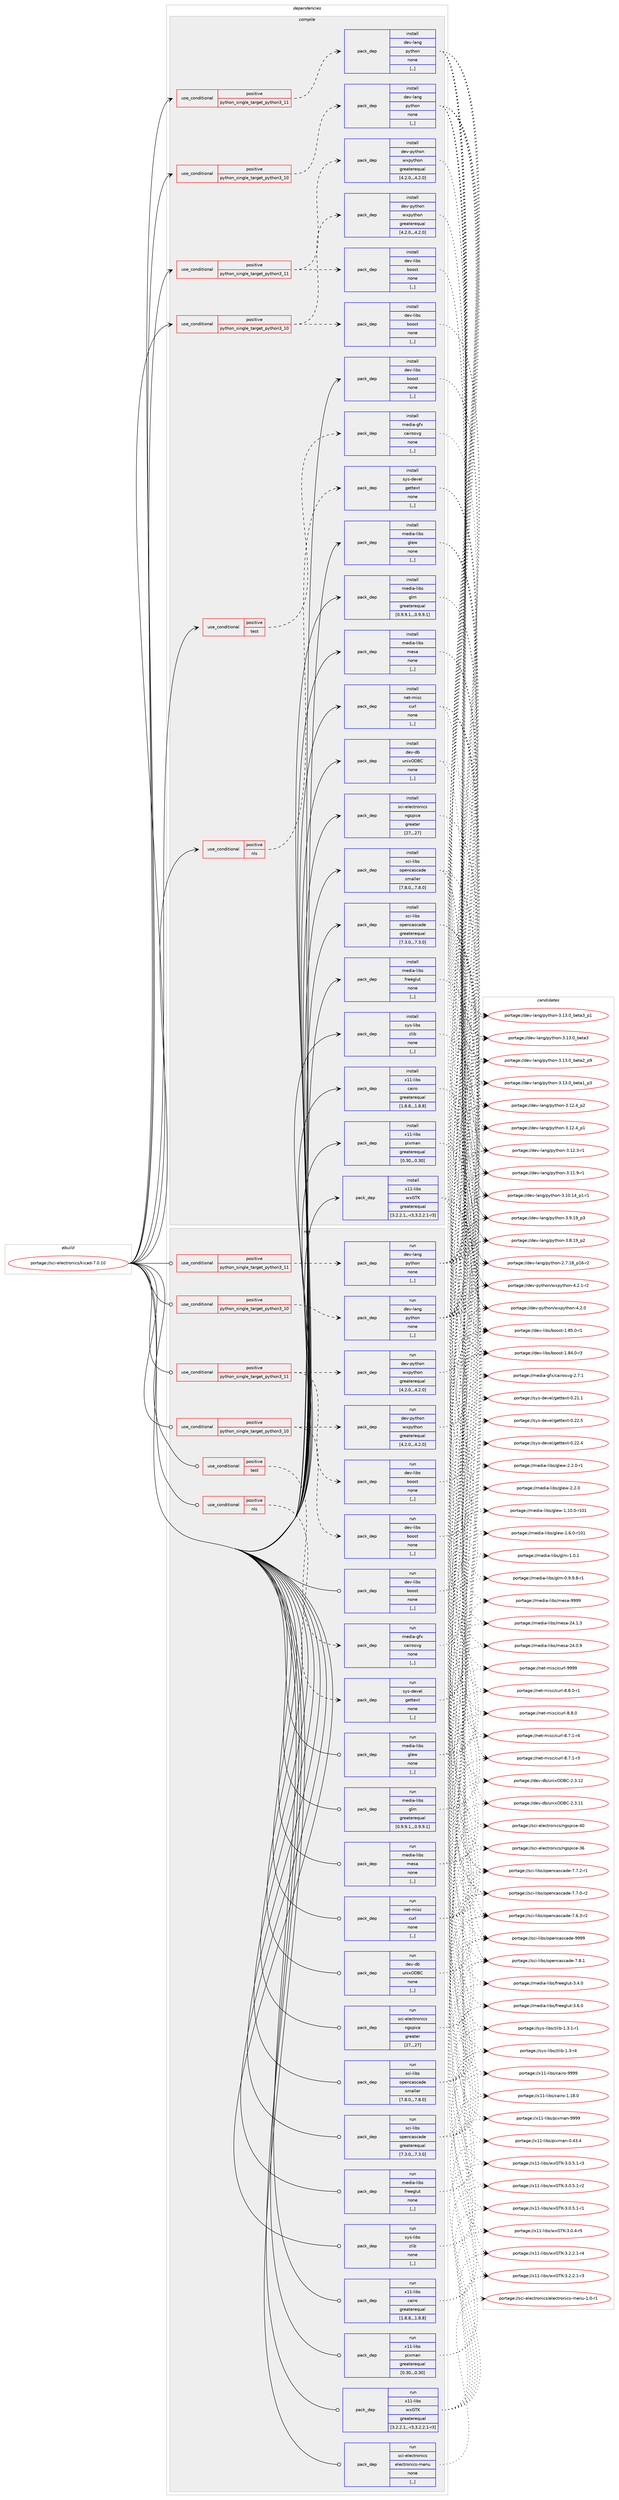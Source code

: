 digraph prolog {

# *************
# Graph options
# *************

newrank=true;
concentrate=true;
compound=true;
graph [rankdir=LR,fontname=Helvetica,fontsize=10,ranksep=1.5];#, ranksep=2.5, nodesep=0.2];
edge  [arrowhead=vee];
node  [fontname=Helvetica,fontsize=10];

# **********
# The ebuild
# **********

subgraph cluster_leftcol {
color=gray;
label=<<i>ebuild</i>>;
id [label="portage://sci-electronics/kicad-7.0.10", color=red, width=4, href="../sci-electronics/kicad-7.0.10.svg"];
}

# ****************
# The dependencies
# ****************

subgraph cluster_midcol {
color=gray;
label=<<i>dependencies</i>>;
subgraph cluster_compile {
fillcolor="#eeeeee";
style=filled;
label=<<i>compile</i>>;
subgraph cond103931 {
dependency393038 [label=<<TABLE BORDER="0" CELLBORDER="1" CELLSPACING="0" CELLPADDING="4"><TR><TD ROWSPAN="3" CELLPADDING="10">use_conditional</TD></TR><TR><TD>positive</TD></TR><TR><TD>nls</TD></TR></TABLE>>, shape=none, color=red];
subgraph pack286277 {
dependency393039 [label=<<TABLE BORDER="0" CELLBORDER="1" CELLSPACING="0" CELLPADDING="4" WIDTH="220"><TR><TD ROWSPAN="6" CELLPADDING="30">pack_dep</TD></TR><TR><TD WIDTH="110">install</TD></TR><TR><TD>sys-devel</TD></TR><TR><TD>gettext</TD></TR><TR><TD>none</TD></TR><TR><TD>[,,]</TD></TR></TABLE>>, shape=none, color=blue];
}
dependency393038:e -> dependency393039:w [weight=20,style="dashed",arrowhead="vee"];
}
id:e -> dependency393038:w [weight=20,style="solid",arrowhead="vee"];
subgraph cond103932 {
dependency393040 [label=<<TABLE BORDER="0" CELLBORDER="1" CELLSPACING="0" CELLPADDING="4"><TR><TD ROWSPAN="3" CELLPADDING="10">use_conditional</TD></TR><TR><TD>positive</TD></TR><TR><TD>python_single_target_python3_10</TD></TR></TABLE>>, shape=none, color=red];
subgraph pack286278 {
dependency393041 [label=<<TABLE BORDER="0" CELLBORDER="1" CELLSPACING="0" CELLPADDING="4" WIDTH="220"><TR><TD ROWSPAN="6" CELLPADDING="30">pack_dep</TD></TR><TR><TD WIDTH="110">install</TD></TR><TR><TD>dev-lang</TD></TR><TR><TD>python</TD></TR><TR><TD>none</TD></TR><TR><TD>[,,]</TD></TR></TABLE>>, shape=none, color=blue];
}
dependency393040:e -> dependency393041:w [weight=20,style="dashed",arrowhead="vee"];
}
id:e -> dependency393040:w [weight=20,style="solid",arrowhead="vee"];
subgraph cond103933 {
dependency393042 [label=<<TABLE BORDER="0" CELLBORDER="1" CELLSPACING="0" CELLPADDING="4"><TR><TD ROWSPAN="3" CELLPADDING="10">use_conditional</TD></TR><TR><TD>positive</TD></TR><TR><TD>python_single_target_python3_10</TD></TR></TABLE>>, shape=none, color=red];
subgraph pack286279 {
dependency393043 [label=<<TABLE BORDER="0" CELLBORDER="1" CELLSPACING="0" CELLPADDING="4" WIDTH="220"><TR><TD ROWSPAN="6" CELLPADDING="30">pack_dep</TD></TR><TR><TD WIDTH="110">install</TD></TR><TR><TD>dev-libs</TD></TR><TR><TD>boost</TD></TR><TR><TD>none</TD></TR><TR><TD>[,,]</TD></TR></TABLE>>, shape=none, color=blue];
}
dependency393042:e -> dependency393043:w [weight=20,style="dashed",arrowhead="vee"];
subgraph pack286280 {
dependency393044 [label=<<TABLE BORDER="0" CELLBORDER="1" CELLSPACING="0" CELLPADDING="4" WIDTH="220"><TR><TD ROWSPAN="6" CELLPADDING="30">pack_dep</TD></TR><TR><TD WIDTH="110">install</TD></TR><TR><TD>dev-python</TD></TR><TR><TD>wxpython</TD></TR><TR><TD>greaterequal</TD></TR><TR><TD>[4.2.0,,,4.2.0]</TD></TR></TABLE>>, shape=none, color=blue];
}
dependency393042:e -> dependency393044:w [weight=20,style="dashed",arrowhead="vee"];
}
id:e -> dependency393042:w [weight=20,style="solid",arrowhead="vee"];
subgraph cond103934 {
dependency393045 [label=<<TABLE BORDER="0" CELLBORDER="1" CELLSPACING="0" CELLPADDING="4"><TR><TD ROWSPAN="3" CELLPADDING="10">use_conditional</TD></TR><TR><TD>positive</TD></TR><TR><TD>python_single_target_python3_11</TD></TR></TABLE>>, shape=none, color=red];
subgraph pack286281 {
dependency393046 [label=<<TABLE BORDER="0" CELLBORDER="1" CELLSPACING="0" CELLPADDING="4" WIDTH="220"><TR><TD ROWSPAN="6" CELLPADDING="30">pack_dep</TD></TR><TR><TD WIDTH="110">install</TD></TR><TR><TD>dev-lang</TD></TR><TR><TD>python</TD></TR><TR><TD>none</TD></TR><TR><TD>[,,]</TD></TR></TABLE>>, shape=none, color=blue];
}
dependency393045:e -> dependency393046:w [weight=20,style="dashed",arrowhead="vee"];
}
id:e -> dependency393045:w [weight=20,style="solid",arrowhead="vee"];
subgraph cond103935 {
dependency393047 [label=<<TABLE BORDER="0" CELLBORDER="1" CELLSPACING="0" CELLPADDING="4"><TR><TD ROWSPAN="3" CELLPADDING="10">use_conditional</TD></TR><TR><TD>positive</TD></TR><TR><TD>python_single_target_python3_11</TD></TR></TABLE>>, shape=none, color=red];
subgraph pack286282 {
dependency393048 [label=<<TABLE BORDER="0" CELLBORDER="1" CELLSPACING="0" CELLPADDING="4" WIDTH="220"><TR><TD ROWSPAN="6" CELLPADDING="30">pack_dep</TD></TR><TR><TD WIDTH="110">install</TD></TR><TR><TD>dev-libs</TD></TR><TR><TD>boost</TD></TR><TR><TD>none</TD></TR><TR><TD>[,,]</TD></TR></TABLE>>, shape=none, color=blue];
}
dependency393047:e -> dependency393048:w [weight=20,style="dashed",arrowhead="vee"];
subgraph pack286283 {
dependency393049 [label=<<TABLE BORDER="0" CELLBORDER="1" CELLSPACING="0" CELLPADDING="4" WIDTH="220"><TR><TD ROWSPAN="6" CELLPADDING="30">pack_dep</TD></TR><TR><TD WIDTH="110">install</TD></TR><TR><TD>dev-python</TD></TR><TR><TD>wxpython</TD></TR><TR><TD>greaterequal</TD></TR><TR><TD>[4.2.0,,,4.2.0]</TD></TR></TABLE>>, shape=none, color=blue];
}
dependency393047:e -> dependency393049:w [weight=20,style="dashed",arrowhead="vee"];
}
id:e -> dependency393047:w [weight=20,style="solid",arrowhead="vee"];
subgraph cond103936 {
dependency393050 [label=<<TABLE BORDER="0" CELLBORDER="1" CELLSPACING="0" CELLPADDING="4"><TR><TD ROWSPAN="3" CELLPADDING="10">use_conditional</TD></TR><TR><TD>positive</TD></TR><TR><TD>test</TD></TR></TABLE>>, shape=none, color=red];
subgraph pack286284 {
dependency393051 [label=<<TABLE BORDER="0" CELLBORDER="1" CELLSPACING="0" CELLPADDING="4" WIDTH="220"><TR><TD ROWSPAN="6" CELLPADDING="30">pack_dep</TD></TR><TR><TD WIDTH="110">install</TD></TR><TR><TD>media-gfx</TD></TR><TR><TD>cairosvg</TD></TR><TR><TD>none</TD></TR><TR><TD>[,,]</TD></TR></TABLE>>, shape=none, color=blue];
}
dependency393050:e -> dependency393051:w [weight=20,style="dashed",arrowhead="vee"];
}
id:e -> dependency393050:w [weight=20,style="solid",arrowhead="vee"];
subgraph pack286285 {
dependency393052 [label=<<TABLE BORDER="0" CELLBORDER="1" CELLSPACING="0" CELLPADDING="4" WIDTH="220"><TR><TD ROWSPAN="6" CELLPADDING="30">pack_dep</TD></TR><TR><TD WIDTH="110">install</TD></TR><TR><TD>dev-db</TD></TR><TR><TD>unixODBC</TD></TR><TR><TD>none</TD></TR><TR><TD>[,,]</TD></TR></TABLE>>, shape=none, color=blue];
}
id:e -> dependency393052:w [weight=20,style="solid",arrowhead="vee"];
subgraph pack286286 {
dependency393053 [label=<<TABLE BORDER="0" CELLBORDER="1" CELLSPACING="0" CELLPADDING="4" WIDTH="220"><TR><TD ROWSPAN="6" CELLPADDING="30">pack_dep</TD></TR><TR><TD WIDTH="110">install</TD></TR><TR><TD>dev-libs</TD></TR><TR><TD>boost</TD></TR><TR><TD>none</TD></TR><TR><TD>[,,]</TD></TR></TABLE>>, shape=none, color=blue];
}
id:e -> dependency393053:w [weight=20,style="solid",arrowhead="vee"];
subgraph pack286287 {
dependency393054 [label=<<TABLE BORDER="0" CELLBORDER="1" CELLSPACING="0" CELLPADDING="4" WIDTH="220"><TR><TD ROWSPAN="6" CELLPADDING="30">pack_dep</TD></TR><TR><TD WIDTH="110">install</TD></TR><TR><TD>media-libs</TD></TR><TR><TD>freeglut</TD></TR><TR><TD>none</TD></TR><TR><TD>[,,]</TD></TR></TABLE>>, shape=none, color=blue];
}
id:e -> dependency393054:w [weight=20,style="solid",arrowhead="vee"];
subgraph pack286288 {
dependency393055 [label=<<TABLE BORDER="0" CELLBORDER="1" CELLSPACING="0" CELLPADDING="4" WIDTH="220"><TR><TD ROWSPAN="6" CELLPADDING="30">pack_dep</TD></TR><TR><TD WIDTH="110">install</TD></TR><TR><TD>media-libs</TD></TR><TR><TD>glew</TD></TR><TR><TD>none</TD></TR><TR><TD>[,,]</TD></TR></TABLE>>, shape=none, color=blue];
}
id:e -> dependency393055:w [weight=20,style="solid",arrowhead="vee"];
subgraph pack286289 {
dependency393056 [label=<<TABLE BORDER="0" CELLBORDER="1" CELLSPACING="0" CELLPADDING="4" WIDTH="220"><TR><TD ROWSPAN="6" CELLPADDING="30">pack_dep</TD></TR><TR><TD WIDTH="110">install</TD></TR><TR><TD>media-libs</TD></TR><TR><TD>glm</TD></TR><TR><TD>greaterequal</TD></TR><TR><TD>[0.9.9.1,,,0.9.9.1]</TD></TR></TABLE>>, shape=none, color=blue];
}
id:e -> dependency393056:w [weight=20,style="solid",arrowhead="vee"];
subgraph pack286290 {
dependency393057 [label=<<TABLE BORDER="0" CELLBORDER="1" CELLSPACING="0" CELLPADDING="4" WIDTH="220"><TR><TD ROWSPAN="6" CELLPADDING="30">pack_dep</TD></TR><TR><TD WIDTH="110">install</TD></TR><TR><TD>media-libs</TD></TR><TR><TD>mesa</TD></TR><TR><TD>none</TD></TR><TR><TD>[,,]</TD></TR></TABLE>>, shape=none, color=blue];
}
id:e -> dependency393057:w [weight=20,style="solid",arrowhead="vee"];
subgraph pack286291 {
dependency393058 [label=<<TABLE BORDER="0" CELLBORDER="1" CELLSPACING="0" CELLPADDING="4" WIDTH="220"><TR><TD ROWSPAN="6" CELLPADDING="30">pack_dep</TD></TR><TR><TD WIDTH="110">install</TD></TR><TR><TD>net-misc</TD></TR><TR><TD>curl</TD></TR><TR><TD>none</TD></TR><TR><TD>[,,]</TD></TR></TABLE>>, shape=none, color=blue];
}
id:e -> dependency393058:w [weight=20,style="solid",arrowhead="vee"];
subgraph pack286292 {
dependency393059 [label=<<TABLE BORDER="0" CELLBORDER="1" CELLSPACING="0" CELLPADDING="4" WIDTH="220"><TR><TD ROWSPAN="6" CELLPADDING="30">pack_dep</TD></TR><TR><TD WIDTH="110">install</TD></TR><TR><TD>sci-electronics</TD></TR><TR><TD>ngspice</TD></TR><TR><TD>greater</TD></TR><TR><TD>[27,,,27]</TD></TR></TABLE>>, shape=none, color=blue];
}
id:e -> dependency393059:w [weight=20,style="solid",arrowhead="vee"];
subgraph pack286293 {
dependency393060 [label=<<TABLE BORDER="0" CELLBORDER="1" CELLSPACING="0" CELLPADDING="4" WIDTH="220"><TR><TD ROWSPAN="6" CELLPADDING="30">pack_dep</TD></TR><TR><TD WIDTH="110">install</TD></TR><TR><TD>sci-libs</TD></TR><TR><TD>opencascade</TD></TR><TR><TD>greaterequal</TD></TR><TR><TD>[7.3.0,,,7.3.0]</TD></TR></TABLE>>, shape=none, color=blue];
}
id:e -> dependency393060:w [weight=20,style="solid",arrowhead="vee"];
subgraph pack286294 {
dependency393061 [label=<<TABLE BORDER="0" CELLBORDER="1" CELLSPACING="0" CELLPADDING="4" WIDTH="220"><TR><TD ROWSPAN="6" CELLPADDING="30">pack_dep</TD></TR><TR><TD WIDTH="110">install</TD></TR><TR><TD>sci-libs</TD></TR><TR><TD>opencascade</TD></TR><TR><TD>smaller</TD></TR><TR><TD>[7.8.0,,,7.8.0]</TD></TR></TABLE>>, shape=none, color=blue];
}
id:e -> dependency393061:w [weight=20,style="solid",arrowhead="vee"];
subgraph pack286295 {
dependency393062 [label=<<TABLE BORDER="0" CELLBORDER="1" CELLSPACING="0" CELLPADDING="4" WIDTH="220"><TR><TD ROWSPAN="6" CELLPADDING="30">pack_dep</TD></TR><TR><TD WIDTH="110">install</TD></TR><TR><TD>sys-libs</TD></TR><TR><TD>zlib</TD></TR><TR><TD>none</TD></TR><TR><TD>[,,]</TD></TR></TABLE>>, shape=none, color=blue];
}
id:e -> dependency393062:w [weight=20,style="solid",arrowhead="vee"];
subgraph pack286296 {
dependency393063 [label=<<TABLE BORDER="0" CELLBORDER="1" CELLSPACING="0" CELLPADDING="4" WIDTH="220"><TR><TD ROWSPAN="6" CELLPADDING="30">pack_dep</TD></TR><TR><TD WIDTH="110">install</TD></TR><TR><TD>x11-libs</TD></TR><TR><TD>cairo</TD></TR><TR><TD>greaterequal</TD></TR><TR><TD>[1.8.8,,,1.8.8]</TD></TR></TABLE>>, shape=none, color=blue];
}
id:e -> dependency393063:w [weight=20,style="solid",arrowhead="vee"];
subgraph pack286297 {
dependency393064 [label=<<TABLE BORDER="0" CELLBORDER="1" CELLSPACING="0" CELLPADDING="4" WIDTH="220"><TR><TD ROWSPAN="6" CELLPADDING="30">pack_dep</TD></TR><TR><TD WIDTH="110">install</TD></TR><TR><TD>x11-libs</TD></TR><TR><TD>pixman</TD></TR><TR><TD>greaterequal</TD></TR><TR><TD>[0.30,,,0.30]</TD></TR></TABLE>>, shape=none, color=blue];
}
id:e -> dependency393064:w [weight=20,style="solid",arrowhead="vee"];
subgraph pack286298 {
dependency393065 [label=<<TABLE BORDER="0" CELLBORDER="1" CELLSPACING="0" CELLPADDING="4" WIDTH="220"><TR><TD ROWSPAN="6" CELLPADDING="30">pack_dep</TD></TR><TR><TD WIDTH="110">install</TD></TR><TR><TD>x11-libs</TD></TR><TR><TD>wxGTK</TD></TR><TR><TD>greaterequal</TD></TR><TR><TD>[3.2.2.1,,-r3,3.2.2.1-r3]</TD></TR></TABLE>>, shape=none, color=blue];
}
id:e -> dependency393065:w [weight=20,style="solid",arrowhead="vee"];
}
subgraph cluster_compileandrun {
fillcolor="#eeeeee";
style=filled;
label=<<i>compile and run</i>>;
}
subgraph cluster_run {
fillcolor="#eeeeee";
style=filled;
label=<<i>run</i>>;
subgraph cond103937 {
dependency393066 [label=<<TABLE BORDER="0" CELLBORDER="1" CELLSPACING="0" CELLPADDING="4"><TR><TD ROWSPAN="3" CELLPADDING="10">use_conditional</TD></TR><TR><TD>positive</TD></TR><TR><TD>nls</TD></TR></TABLE>>, shape=none, color=red];
subgraph pack286299 {
dependency393067 [label=<<TABLE BORDER="0" CELLBORDER="1" CELLSPACING="0" CELLPADDING="4" WIDTH="220"><TR><TD ROWSPAN="6" CELLPADDING="30">pack_dep</TD></TR><TR><TD WIDTH="110">run</TD></TR><TR><TD>sys-devel</TD></TR><TR><TD>gettext</TD></TR><TR><TD>none</TD></TR><TR><TD>[,,]</TD></TR></TABLE>>, shape=none, color=blue];
}
dependency393066:e -> dependency393067:w [weight=20,style="dashed",arrowhead="vee"];
}
id:e -> dependency393066:w [weight=20,style="solid",arrowhead="odot"];
subgraph cond103938 {
dependency393068 [label=<<TABLE BORDER="0" CELLBORDER="1" CELLSPACING="0" CELLPADDING="4"><TR><TD ROWSPAN="3" CELLPADDING="10">use_conditional</TD></TR><TR><TD>positive</TD></TR><TR><TD>python_single_target_python3_10</TD></TR></TABLE>>, shape=none, color=red];
subgraph pack286300 {
dependency393069 [label=<<TABLE BORDER="0" CELLBORDER="1" CELLSPACING="0" CELLPADDING="4" WIDTH="220"><TR><TD ROWSPAN="6" CELLPADDING="30">pack_dep</TD></TR><TR><TD WIDTH="110">run</TD></TR><TR><TD>dev-lang</TD></TR><TR><TD>python</TD></TR><TR><TD>none</TD></TR><TR><TD>[,,]</TD></TR></TABLE>>, shape=none, color=blue];
}
dependency393068:e -> dependency393069:w [weight=20,style="dashed",arrowhead="vee"];
}
id:e -> dependency393068:w [weight=20,style="solid",arrowhead="odot"];
subgraph cond103939 {
dependency393070 [label=<<TABLE BORDER="0" CELLBORDER="1" CELLSPACING="0" CELLPADDING="4"><TR><TD ROWSPAN="3" CELLPADDING="10">use_conditional</TD></TR><TR><TD>positive</TD></TR><TR><TD>python_single_target_python3_10</TD></TR></TABLE>>, shape=none, color=red];
subgraph pack286301 {
dependency393071 [label=<<TABLE BORDER="0" CELLBORDER="1" CELLSPACING="0" CELLPADDING="4" WIDTH="220"><TR><TD ROWSPAN="6" CELLPADDING="30">pack_dep</TD></TR><TR><TD WIDTH="110">run</TD></TR><TR><TD>dev-libs</TD></TR><TR><TD>boost</TD></TR><TR><TD>none</TD></TR><TR><TD>[,,]</TD></TR></TABLE>>, shape=none, color=blue];
}
dependency393070:e -> dependency393071:w [weight=20,style="dashed",arrowhead="vee"];
subgraph pack286302 {
dependency393072 [label=<<TABLE BORDER="0" CELLBORDER="1" CELLSPACING="0" CELLPADDING="4" WIDTH="220"><TR><TD ROWSPAN="6" CELLPADDING="30">pack_dep</TD></TR><TR><TD WIDTH="110">run</TD></TR><TR><TD>dev-python</TD></TR><TR><TD>wxpython</TD></TR><TR><TD>greaterequal</TD></TR><TR><TD>[4.2.0,,,4.2.0]</TD></TR></TABLE>>, shape=none, color=blue];
}
dependency393070:e -> dependency393072:w [weight=20,style="dashed",arrowhead="vee"];
}
id:e -> dependency393070:w [weight=20,style="solid",arrowhead="odot"];
subgraph cond103940 {
dependency393073 [label=<<TABLE BORDER="0" CELLBORDER="1" CELLSPACING="0" CELLPADDING="4"><TR><TD ROWSPAN="3" CELLPADDING="10">use_conditional</TD></TR><TR><TD>positive</TD></TR><TR><TD>python_single_target_python3_11</TD></TR></TABLE>>, shape=none, color=red];
subgraph pack286303 {
dependency393074 [label=<<TABLE BORDER="0" CELLBORDER="1" CELLSPACING="0" CELLPADDING="4" WIDTH="220"><TR><TD ROWSPAN="6" CELLPADDING="30">pack_dep</TD></TR><TR><TD WIDTH="110">run</TD></TR><TR><TD>dev-lang</TD></TR><TR><TD>python</TD></TR><TR><TD>none</TD></TR><TR><TD>[,,]</TD></TR></TABLE>>, shape=none, color=blue];
}
dependency393073:e -> dependency393074:w [weight=20,style="dashed",arrowhead="vee"];
}
id:e -> dependency393073:w [weight=20,style="solid",arrowhead="odot"];
subgraph cond103941 {
dependency393075 [label=<<TABLE BORDER="0" CELLBORDER="1" CELLSPACING="0" CELLPADDING="4"><TR><TD ROWSPAN="3" CELLPADDING="10">use_conditional</TD></TR><TR><TD>positive</TD></TR><TR><TD>python_single_target_python3_11</TD></TR></TABLE>>, shape=none, color=red];
subgraph pack286304 {
dependency393076 [label=<<TABLE BORDER="0" CELLBORDER="1" CELLSPACING="0" CELLPADDING="4" WIDTH="220"><TR><TD ROWSPAN="6" CELLPADDING="30">pack_dep</TD></TR><TR><TD WIDTH="110">run</TD></TR><TR><TD>dev-libs</TD></TR><TR><TD>boost</TD></TR><TR><TD>none</TD></TR><TR><TD>[,,]</TD></TR></TABLE>>, shape=none, color=blue];
}
dependency393075:e -> dependency393076:w [weight=20,style="dashed",arrowhead="vee"];
subgraph pack286305 {
dependency393077 [label=<<TABLE BORDER="0" CELLBORDER="1" CELLSPACING="0" CELLPADDING="4" WIDTH="220"><TR><TD ROWSPAN="6" CELLPADDING="30">pack_dep</TD></TR><TR><TD WIDTH="110">run</TD></TR><TR><TD>dev-python</TD></TR><TR><TD>wxpython</TD></TR><TR><TD>greaterequal</TD></TR><TR><TD>[4.2.0,,,4.2.0]</TD></TR></TABLE>>, shape=none, color=blue];
}
dependency393075:e -> dependency393077:w [weight=20,style="dashed",arrowhead="vee"];
}
id:e -> dependency393075:w [weight=20,style="solid",arrowhead="odot"];
subgraph cond103942 {
dependency393078 [label=<<TABLE BORDER="0" CELLBORDER="1" CELLSPACING="0" CELLPADDING="4"><TR><TD ROWSPAN="3" CELLPADDING="10">use_conditional</TD></TR><TR><TD>positive</TD></TR><TR><TD>test</TD></TR></TABLE>>, shape=none, color=red];
subgraph pack286306 {
dependency393079 [label=<<TABLE BORDER="0" CELLBORDER="1" CELLSPACING="0" CELLPADDING="4" WIDTH="220"><TR><TD ROWSPAN="6" CELLPADDING="30">pack_dep</TD></TR><TR><TD WIDTH="110">run</TD></TR><TR><TD>media-gfx</TD></TR><TR><TD>cairosvg</TD></TR><TR><TD>none</TD></TR><TR><TD>[,,]</TD></TR></TABLE>>, shape=none, color=blue];
}
dependency393078:e -> dependency393079:w [weight=20,style="dashed",arrowhead="vee"];
}
id:e -> dependency393078:w [weight=20,style="solid",arrowhead="odot"];
subgraph pack286307 {
dependency393080 [label=<<TABLE BORDER="0" CELLBORDER="1" CELLSPACING="0" CELLPADDING="4" WIDTH="220"><TR><TD ROWSPAN="6" CELLPADDING="30">pack_dep</TD></TR><TR><TD WIDTH="110">run</TD></TR><TR><TD>dev-db</TD></TR><TR><TD>unixODBC</TD></TR><TR><TD>none</TD></TR><TR><TD>[,,]</TD></TR></TABLE>>, shape=none, color=blue];
}
id:e -> dependency393080:w [weight=20,style="solid",arrowhead="odot"];
subgraph pack286308 {
dependency393081 [label=<<TABLE BORDER="0" CELLBORDER="1" CELLSPACING="0" CELLPADDING="4" WIDTH="220"><TR><TD ROWSPAN="6" CELLPADDING="30">pack_dep</TD></TR><TR><TD WIDTH="110">run</TD></TR><TR><TD>dev-libs</TD></TR><TR><TD>boost</TD></TR><TR><TD>none</TD></TR><TR><TD>[,,]</TD></TR></TABLE>>, shape=none, color=blue];
}
id:e -> dependency393081:w [weight=20,style="solid",arrowhead="odot"];
subgraph pack286309 {
dependency393082 [label=<<TABLE BORDER="0" CELLBORDER="1" CELLSPACING="0" CELLPADDING="4" WIDTH="220"><TR><TD ROWSPAN="6" CELLPADDING="30">pack_dep</TD></TR><TR><TD WIDTH="110">run</TD></TR><TR><TD>media-libs</TD></TR><TR><TD>freeglut</TD></TR><TR><TD>none</TD></TR><TR><TD>[,,]</TD></TR></TABLE>>, shape=none, color=blue];
}
id:e -> dependency393082:w [weight=20,style="solid",arrowhead="odot"];
subgraph pack286310 {
dependency393083 [label=<<TABLE BORDER="0" CELLBORDER="1" CELLSPACING="0" CELLPADDING="4" WIDTH="220"><TR><TD ROWSPAN="6" CELLPADDING="30">pack_dep</TD></TR><TR><TD WIDTH="110">run</TD></TR><TR><TD>media-libs</TD></TR><TR><TD>glew</TD></TR><TR><TD>none</TD></TR><TR><TD>[,,]</TD></TR></TABLE>>, shape=none, color=blue];
}
id:e -> dependency393083:w [weight=20,style="solid",arrowhead="odot"];
subgraph pack286311 {
dependency393084 [label=<<TABLE BORDER="0" CELLBORDER="1" CELLSPACING="0" CELLPADDING="4" WIDTH="220"><TR><TD ROWSPAN="6" CELLPADDING="30">pack_dep</TD></TR><TR><TD WIDTH="110">run</TD></TR><TR><TD>media-libs</TD></TR><TR><TD>glm</TD></TR><TR><TD>greaterequal</TD></TR><TR><TD>[0.9.9.1,,,0.9.9.1]</TD></TR></TABLE>>, shape=none, color=blue];
}
id:e -> dependency393084:w [weight=20,style="solid",arrowhead="odot"];
subgraph pack286312 {
dependency393085 [label=<<TABLE BORDER="0" CELLBORDER="1" CELLSPACING="0" CELLPADDING="4" WIDTH="220"><TR><TD ROWSPAN="6" CELLPADDING="30">pack_dep</TD></TR><TR><TD WIDTH="110">run</TD></TR><TR><TD>media-libs</TD></TR><TR><TD>mesa</TD></TR><TR><TD>none</TD></TR><TR><TD>[,,]</TD></TR></TABLE>>, shape=none, color=blue];
}
id:e -> dependency393085:w [weight=20,style="solid",arrowhead="odot"];
subgraph pack286313 {
dependency393086 [label=<<TABLE BORDER="0" CELLBORDER="1" CELLSPACING="0" CELLPADDING="4" WIDTH="220"><TR><TD ROWSPAN="6" CELLPADDING="30">pack_dep</TD></TR><TR><TD WIDTH="110">run</TD></TR><TR><TD>net-misc</TD></TR><TR><TD>curl</TD></TR><TR><TD>none</TD></TR><TR><TD>[,,]</TD></TR></TABLE>>, shape=none, color=blue];
}
id:e -> dependency393086:w [weight=20,style="solid",arrowhead="odot"];
subgraph pack286314 {
dependency393087 [label=<<TABLE BORDER="0" CELLBORDER="1" CELLSPACING="0" CELLPADDING="4" WIDTH="220"><TR><TD ROWSPAN="6" CELLPADDING="30">pack_dep</TD></TR><TR><TD WIDTH="110">run</TD></TR><TR><TD>sci-electronics</TD></TR><TR><TD>electronics-menu</TD></TR><TR><TD>none</TD></TR><TR><TD>[,,]</TD></TR></TABLE>>, shape=none, color=blue];
}
id:e -> dependency393087:w [weight=20,style="solid",arrowhead="odot"];
subgraph pack286315 {
dependency393088 [label=<<TABLE BORDER="0" CELLBORDER="1" CELLSPACING="0" CELLPADDING="4" WIDTH="220"><TR><TD ROWSPAN="6" CELLPADDING="30">pack_dep</TD></TR><TR><TD WIDTH="110">run</TD></TR><TR><TD>sci-electronics</TD></TR><TR><TD>ngspice</TD></TR><TR><TD>greater</TD></TR><TR><TD>[27,,,27]</TD></TR></TABLE>>, shape=none, color=blue];
}
id:e -> dependency393088:w [weight=20,style="solid",arrowhead="odot"];
subgraph pack286316 {
dependency393089 [label=<<TABLE BORDER="0" CELLBORDER="1" CELLSPACING="0" CELLPADDING="4" WIDTH="220"><TR><TD ROWSPAN="6" CELLPADDING="30">pack_dep</TD></TR><TR><TD WIDTH="110">run</TD></TR><TR><TD>sci-libs</TD></TR><TR><TD>opencascade</TD></TR><TR><TD>greaterequal</TD></TR><TR><TD>[7.3.0,,,7.3.0]</TD></TR></TABLE>>, shape=none, color=blue];
}
id:e -> dependency393089:w [weight=20,style="solid",arrowhead="odot"];
subgraph pack286317 {
dependency393090 [label=<<TABLE BORDER="0" CELLBORDER="1" CELLSPACING="0" CELLPADDING="4" WIDTH="220"><TR><TD ROWSPAN="6" CELLPADDING="30">pack_dep</TD></TR><TR><TD WIDTH="110">run</TD></TR><TR><TD>sci-libs</TD></TR><TR><TD>opencascade</TD></TR><TR><TD>smaller</TD></TR><TR><TD>[7.8.0,,,7.8.0]</TD></TR></TABLE>>, shape=none, color=blue];
}
id:e -> dependency393090:w [weight=20,style="solid",arrowhead="odot"];
subgraph pack286318 {
dependency393091 [label=<<TABLE BORDER="0" CELLBORDER="1" CELLSPACING="0" CELLPADDING="4" WIDTH="220"><TR><TD ROWSPAN="6" CELLPADDING="30">pack_dep</TD></TR><TR><TD WIDTH="110">run</TD></TR><TR><TD>sys-libs</TD></TR><TR><TD>zlib</TD></TR><TR><TD>none</TD></TR><TR><TD>[,,]</TD></TR></TABLE>>, shape=none, color=blue];
}
id:e -> dependency393091:w [weight=20,style="solid",arrowhead="odot"];
subgraph pack286319 {
dependency393092 [label=<<TABLE BORDER="0" CELLBORDER="1" CELLSPACING="0" CELLPADDING="4" WIDTH="220"><TR><TD ROWSPAN="6" CELLPADDING="30">pack_dep</TD></TR><TR><TD WIDTH="110">run</TD></TR><TR><TD>x11-libs</TD></TR><TR><TD>cairo</TD></TR><TR><TD>greaterequal</TD></TR><TR><TD>[1.8.8,,,1.8.8]</TD></TR></TABLE>>, shape=none, color=blue];
}
id:e -> dependency393092:w [weight=20,style="solid",arrowhead="odot"];
subgraph pack286320 {
dependency393093 [label=<<TABLE BORDER="0" CELLBORDER="1" CELLSPACING="0" CELLPADDING="4" WIDTH="220"><TR><TD ROWSPAN="6" CELLPADDING="30">pack_dep</TD></TR><TR><TD WIDTH="110">run</TD></TR><TR><TD>x11-libs</TD></TR><TR><TD>pixman</TD></TR><TR><TD>greaterequal</TD></TR><TR><TD>[0.30,,,0.30]</TD></TR></TABLE>>, shape=none, color=blue];
}
id:e -> dependency393093:w [weight=20,style="solid",arrowhead="odot"];
subgraph pack286321 {
dependency393094 [label=<<TABLE BORDER="0" CELLBORDER="1" CELLSPACING="0" CELLPADDING="4" WIDTH="220"><TR><TD ROWSPAN="6" CELLPADDING="30">pack_dep</TD></TR><TR><TD WIDTH="110">run</TD></TR><TR><TD>x11-libs</TD></TR><TR><TD>wxGTK</TD></TR><TR><TD>greaterequal</TD></TR><TR><TD>[3.2.2.1,,-r3,3.2.2.1-r3]</TD></TR></TABLE>>, shape=none, color=blue];
}
id:e -> dependency393094:w [weight=20,style="solid",arrowhead="odot"];
}
}

# **************
# The candidates
# **************

subgraph cluster_choices {
rank=same;
color=gray;
label=<<i>candidates</i>>;

subgraph choice286277 {
color=black;
nodesep=1;
choice115121115451001011181011084710310111611610112011645484650504653 [label="portage://sys-devel/gettext-0.22.5", color=red, width=4,href="../sys-devel/gettext-0.22.5.svg"];
choice115121115451001011181011084710310111611610112011645484650504652 [label="portage://sys-devel/gettext-0.22.4", color=red, width=4,href="../sys-devel/gettext-0.22.4.svg"];
choice115121115451001011181011084710310111611610112011645484650494649 [label="portage://sys-devel/gettext-0.21.1", color=red, width=4,href="../sys-devel/gettext-0.21.1.svg"];
dependency393039:e -> choice115121115451001011181011084710310111611610112011645484650504653:w [style=dotted,weight="100"];
dependency393039:e -> choice115121115451001011181011084710310111611610112011645484650504652:w [style=dotted,weight="100"];
dependency393039:e -> choice115121115451001011181011084710310111611610112011645484650494649:w [style=dotted,weight="100"];
}
subgraph choice286278 {
color=black;
nodesep=1;
choice10010111845108971101034711212111610411111045514649514648959810111697519511249 [label="portage://dev-lang/python-3.13.0_beta3_p1", color=red, width=4,href="../dev-lang/python-3.13.0_beta3_p1.svg"];
choice1001011184510897110103471121211161041111104551464951464895981011169751 [label="portage://dev-lang/python-3.13.0_beta3", color=red, width=4,href="../dev-lang/python-3.13.0_beta3.svg"];
choice10010111845108971101034711212111610411111045514649514648959810111697509511257 [label="portage://dev-lang/python-3.13.0_beta2_p9", color=red, width=4,href="../dev-lang/python-3.13.0_beta2_p9.svg"];
choice10010111845108971101034711212111610411111045514649514648959810111697499511251 [label="portage://dev-lang/python-3.13.0_beta1_p3", color=red, width=4,href="../dev-lang/python-3.13.0_beta1_p3.svg"];
choice100101118451089711010347112121116104111110455146495046529511250 [label="portage://dev-lang/python-3.12.4_p2", color=red, width=4,href="../dev-lang/python-3.12.4_p2.svg"];
choice100101118451089711010347112121116104111110455146495046529511249 [label="portage://dev-lang/python-3.12.4_p1", color=red, width=4,href="../dev-lang/python-3.12.4_p1.svg"];
choice100101118451089711010347112121116104111110455146495046514511449 [label="portage://dev-lang/python-3.12.3-r1", color=red, width=4,href="../dev-lang/python-3.12.3-r1.svg"];
choice100101118451089711010347112121116104111110455146494946574511449 [label="portage://dev-lang/python-3.11.9-r1", color=red, width=4,href="../dev-lang/python-3.11.9-r1.svg"];
choice100101118451089711010347112121116104111110455146494846495295112494511449 [label="portage://dev-lang/python-3.10.14_p1-r1", color=red, width=4,href="../dev-lang/python-3.10.14_p1-r1.svg"];
choice100101118451089711010347112121116104111110455146574649579511251 [label="portage://dev-lang/python-3.9.19_p3", color=red, width=4,href="../dev-lang/python-3.9.19_p3.svg"];
choice100101118451089711010347112121116104111110455146564649579511250 [label="portage://dev-lang/python-3.8.19_p2", color=red, width=4,href="../dev-lang/python-3.8.19_p2.svg"];
choice100101118451089711010347112121116104111110455046554649569511249544511450 [label="portage://dev-lang/python-2.7.18_p16-r2", color=red, width=4,href="../dev-lang/python-2.7.18_p16-r2.svg"];
dependency393041:e -> choice10010111845108971101034711212111610411111045514649514648959810111697519511249:w [style=dotted,weight="100"];
dependency393041:e -> choice1001011184510897110103471121211161041111104551464951464895981011169751:w [style=dotted,weight="100"];
dependency393041:e -> choice10010111845108971101034711212111610411111045514649514648959810111697509511257:w [style=dotted,weight="100"];
dependency393041:e -> choice10010111845108971101034711212111610411111045514649514648959810111697499511251:w [style=dotted,weight="100"];
dependency393041:e -> choice100101118451089711010347112121116104111110455146495046529511250:w [style=dotted,weight="100"];
dependency393041:e -> choice100101118451089711010347112121116104111110455146495046529511249:w [style=dotted,weight="100"];
dependency393041:e -> choice100101118451089711010347112121116104111110455146495046514511449:w [style=dotted,weight="100"];
dependency393041:e -> choice100101118451089711010347112121116104111110455146494946574511449:w [style=dotted,weight="100"];
dependency393041:e -> choice100101118451089711010347112121116104111110455146494846495295112494511449:w [style=dotted,weight="100"];
dependency393041:e -> choice100101118451089711010347112121116104111110455146574649579511251:w [style=dotted,weight="100"];
dependency393041:e -> choice100101118451089711010347112121116104111110455146564649579511250:w [style=dotted,weight="100"];
dependency393041:e -> choice100101118451089711010347112121116104111110455046554649569511249544511450:w [style=dotted,weight="100"];
}
subgraph choice286279 {
color=black;
nodesep=1;
choice10010111845108105981154798111111115116454946565346484511449 [label="portage://dev-libs/boost-1.85.0-r1", color=red, width=4,href="../dev-libs/boost-1.85.0-r1.svg"];
choice10010111845108105981154798111111115116454946565246484511451 [label="portage://dev-libs/boost-1.84.0-r3", color=red, width=4,href="../dev-libs/boost-1.84.0-r3.svg"];
dependency393043:e -> choice10010111845108105981154798111111115116454946565346484511449:w [style=dotted,weight="100"];
dependency393043:e -> choice10010111845108105981154798111111115116454946565246484511451:w [style=dotted,weight="100"];
}
subgraph choice286280 {
color=black;
nodesep=1;
choice10010111845112121116104111110471191201121211161041111104552465046494511450 [label="portage://dev-python/wxpython-4.2.1-r2", color=red, width=4,href="../dev-python/wxpython-4.2.1-r2.svg"];
choice1001011184511212111610411111047119120112121116104111110455246504648 [label="portage://dev-python/wxpython-4.2.0", color=red, width=4,href="../dev-python/wxpython-4.2.0.svg"];
dependency393044:e -> choice10010111845112121116104111110471191201121211161041111104552465046494511450:w [style=dotted,weight="100"];
dependency393044:e -> choice1001011184511212111610411111047119120112121116104111110455246504648:w [style=dotted,weight="100"];
}
subgraph choice286281 {
color=black;
nodesep=1;
choice10010111845108971101034711212111610411111045514649514648959810111697519511249 [label="portage://dev-lang/python-3.13.0_beta3_p1", color=red, width=4,href="../dev-lang/python-3.13.0_beta3_p1.svg"];
choice1001011184510897110103471121211161041111104551464951464895981011169751 [label="portage://dev-lang/python-3.13.0_beta3", color=red, width=4,href="../dev-lang/python-3.13.0_beta3.svg"];
choice10010111845108971101034711212111610411111045514649514648959810111697509511257 [label="portage://dev-lang/python-3.13.0_beta2_p9", color=red, width=4,href="../dev-lang/python-3.13.0_beta2_p9.svg"];
choice10010111845108971101034711212111610411111045514649514648959810111697499511251 [label="portage://dev-lang/python-3.13.0_beta1_p3", color=red, width=4,href="../dev-lang/python-3.13.0_beta1_p3.svg"];
choice100101118451089711010347112121116104111110455146495046529511250 [label="portage://dev-lang/python-3.12.4_p2", color=red, width=4,href="../dev-lang/python-3.12.4_p2.svg"];
choice100101118451089711010347112121116104111110455146495046529511249 [label="portage://dev-lang/python-3.12.4_p1", color=red, width=4,href="../dev-lang/python-3.12.4_p1.svg"];
choice100101118451089711010347112121116104111110455146495046514511449 [label="portage://dev-lang/python-3.12.3-r1", color=red, width=4,href="../dev-lang/python-3.12.3-r1.svg"];
choice100101118451089711010347112121116104111110455146494946574511449 [label="portage://dev-lang/python-3.11.9-r1", color=red, width=4,href="../dev-lang/python-3.11.9-r1.svg"];
choice100101118451089711010347112121116104111110455146494846495295112494511449 [label="portage://dev-lang/python-3.10.14_p1-r1", color=red, width=4,href="../dev-lang/python-3.10.14_p1-r1.svg"];
choice100101118451089711010347112121116104111110455146574649579511251 [label="portage://dev-lang/python-3.9.19_p3", color=red, width=4,href="../dev-lang/python-3.9.19_p3.svg"];
choice100101118451089711010347112121116104111110455146564649579511250 [label="portage://dev-lang/python-3.8.19_p2", color=red, width=4,href="../dev-lang/python-3.8.19_p2.svg"];
choice100101118451089711010347112121116104111110455046554649569511249544511450 [label="portage://dev-lang/python-2.7.18_p16-r2", color=red, width=4,href="../dev-lang/python-2.7.18_p16-r2.svg"];
dependency393046:e -> choice10010111845108971101034711212111610411111045514649514648959810111697519511249:w [style=dotted,weight="100"];
dependency393046:e -> choice1001011184510897110103471121211161041111104551464951464895981011169751:w [style=dotted,weight="100"];
dependency393046:e -> choice10010111845108971101034711212111610411111045514649514648959810111697509511257:w [style=dotted,weight="100"];
dependency393046:e -> choice10010111845108971101034711212111610411111045514649514648959810111697499511251:w [style=dotted,weight="100"];
dependency393046:e -> choice100101118451089711010347112121116104111110455146495046529511250:w [style=dotted,weight="100"];
dependency393046:e -> choice100101118451089711010347112121116104111110455146495046529511249:w [style=dotted,weight="100"];
dependency393046:e -> choice100101118451089711010347112121116104111110455146495046514511449:w [style=dotted,weight="100"];
dependency393046:e -> choice100101118451089711010347112121116104111110455146494946574511449:w [style=dotted,weight="100"];
dependency393046:e -> choice100101118451089711010347112121116104111110455146494846495295112494511449:w [style=dotted,weight="100"];
dependency393046:e -> choice100101118451089711010347112121116104111110455146574649579511251:w [style=dotted,weight="100"];
dependency393046:e -> choice100101118451089711010347112121116104111110455146564649579511250:w [style=dotted,weight="100"];
dependency393046:e -> choice100101118451089711010347112121116104111110455046554649569511249544511450:w [style=dotted,weight="100"];
}
subgraph choice286282 {
color=black;
nodesep=1;
choice10010111845108105981154798111111115116454946565346484511449 [label="portage://dev-libs/boost-1.85.0-r1", color=red, width=4,href="../dev-libs/boost-1.85.0-r1.svg"];
choice10010111845108105981154798111111115116454946565246484511451 [label="portage://dev-libs/boost-1.84.0-r3", color=red, width=4,href="../dev-libs/boost-1.84.0-r3.svg"];
dependency393048:e -> choice10010111845108105981154798111111115116454946565346484511449:w [style=dotted,weight="100"];
dependency393048:e -> choice10010111845108105981154798111111115116454946565246484511451:w [style=dotted,weight="100"];
}
subgraph choice286283 {
color=black;
nodesep=1;
choice10010111845112121116104111110471191201121211161041111104552465046494511450 [label="portage://dev-python/wxpython-4.2.1-r2", color=red, width=4,href="../dev-python/wxpython-4.2.1-r2.svg"];
choice1001011184511212111610411111047119120112121116104111110455246504648 [label="portage://dev-python/wxpython-4.2.0", color=red, width=4,href="../dev-python/wxpython-4.2.0.svg"];
dependency393049:e -> choice10010111845112121116104111110471191201121211161041111104552465046494511450:w [style=dotted,weight="100"];
dependency393049:e -> choice1001011184511212111610411111047119120112121116104111110455246504648:w [style=dotted,weight="100"];
}
subgraph choice286284 {
color=black;
nodesep=1;
choice1091011001059745103102120479997105114111115118103455046554649 [label="portage://media-gfx/cairosvg-2.7.1", color=red, width=4,href="../media-gfx/cairosvg-2.7.1.svg"];
dependency393051:e -> choice1091011001059745103102120479997105114111115118103455046554649:w [style=dotted,weight="100"];
}
subgraph choice286285 {
color=black;
nodesep=1;
choice1001011184510098471171101051207968666745504651464950 [label="portage://dev-db/unixODBC-2.3.12", color=red, width=4,href="../dev-db/unixODBC-2.3.12.svg"];
choice1001011184510098471171101051207968666745504651464949 [label="portage://dev-db/unixODBC-2.3.11", color=red, width=4,href="../dev-db/unixODBC-2.3.11.svg"];
dependency393052:e -> choice1001011184510098471171101051207968666745504651464950:w [style=dotted,weight="100"];
dependency393052:e -> choice1001011184510098471171101051207968666745504651464949:w [style=dotted,weight="100"];
}
subgraph choice286286 {
color=black;
nodesep=1;
choice10010111845108105981154798111111115116454946565346484511449 [label="portage://dev-libs/boost-1.85.0-r1", color=red, width=4,href="../dev-libs/boost-1.85.0-r1.svg"];
choice10010111845108105981154798111111115116454946565246484511451 [label="portage://dev-libs/boost-1.84.0-r3", color=red, width=4,href="../dev-libs/boost-1.84.0-r3.svg"];
dependency393053:e -> choice10010111845108105981154798111111115116454946565346484511449:w [style=dotted,weight="100"];
dependency393053:e -> choice10010111845108105981154798111111115116454946565246484511451:w [style=dotted,weight="100"];
}
subgraph choice286287 {
color=black;
nodesep=1;
choice10910110010597451081059811547102114101101103108117116455146544648 [label="portage://media-libs/freeglut-3.6.0", color=red, width=4,href="../media-libs/freeglut-3.6.0.svg"];
choice10910110010597451081059811547102114101101103108117116455146524648 [label="portage://media-libs/freeglut-3.4.0", color=red, width=4,href="../media-libs/freeglut-3.4.0.svg"];
dependency393054:e -> choice10910110010597451081059811547102114101101103108117116455146544648:w [style=dotted,weight="100"];
dependency393054:e -> choice10910110010597451081059811547102114101101103108117116455146524648:w [style=dotted,weight="100"];
}
subgraph choice286288 {
color=black;
nodesep=1;
choice109101100105974510810598115471031081011194550465046484511449 [label="portage://media-libs/glew-2.2.0-r1", color=red, width=4,href="../media-libs/glew-2.2.0-r1.svg"];
choice10910110010597451081059811547103108101119455046504648 [label="portage://media-libs/glew-2.2.0", color=red, width=4,href="../media-libs/glew-2.2.0.svg"];
choice109101100105974510810598115471031081011194549464948464845114494849 [label="portage://media-libs/glew-1.10.0-r101", color=red, width=4,href="../media-libs/glew-1.10.0-r101.svg"];
choice1091011001059745108105981154710310810111945494654464845114494849 [label="portage://media-libs/glew-1.6.0-r101", color=red, width=4,href="../media-libs/glew-1.6.0-r101.svg"];
dependency393055:e -> choice109101100105974510810598115471031081011194550465046484511449:w [style=dotted,weight="100"];
dependency393055:e -> choice10910110010597451081059811547103108101119455046504648:w [style=dotted,weight="100"];
dependency393055:e -> choice109101100105974510810598115471031081011194549464948464845114494849:w [style=dotted,weight="100"];
dependency393055:e -> choice1091011001059745108105981154710310810111945494654464845114494849:w [style=dotted,weight="100"];
}
subgraph choice286289 {
color=black;
nodesep=1;
choice10910110010597451081059811547103108109454946484649 [label="portage://media-libs/glm-1.0.1", color=red, width=4,href="../media-libs/glm-1.0.1.svg"];
choice1091011001059745108105981154710310810945484657465746564511449 [label="portage://media-libs/glm-0.9.9.8-r1", color=red, width=4,href="../media-libs/glm-0.9.9.8-r1.svg"];
dependency393056:e -> choice10910110010597451081059811547103108109454946484649:w [style=dotted,weight="100"];
dependency393056:e -> choice1091011001059745108105981154710310810945484657465746564511449:w [style=dotted,weight="100"];
}
subgraph choice286290 {
color=black;
nodesep=1;
choice10910110010597451081059811547109101115974557575757 [label="portage://media-libs/mesa-9999", color=red, width=4,href="../media-libs/mesa-9999.svg"];
choice109101100105974510810598115471091011159745505246494651 [label="portage://media-libs/mesa-24.1.3", color=red, width=4,href="../media-libs/mesa-24.1.3.svg"];
choice109101100105974510810598115471091011159745505246484657 [label="portage://media-libs/mesa-24.0.9", color=red, width=4,href="../media-libs/mesa-24.0.9.svg"];
dependency393057:e -> choice10910110010597451081059811547109101115974557575757:w [style=dotted,weight="100"];
dependency393057:e -> choice109101100105974510810598115471091011159745505246494651:w [style=dotted,weight="100"];
dependency393057:e -> choice109101100105974510810598115471091011159745505246484657:w [style=dotted,weight="100"];
}
subgraph choice286291 {
color=black;
nodesep=1;
choice110101116451091051159947991171141084557575757 [label="portage://net-misc/curl-9999", color=red, width=4,href="../net-misc/curl-9999.svg"];
choice110101116451091051159947991171141084556465646484511449 [label="portage://net-misc/curl-8.8.0-r1", color=red, width=4,href="../net-misc/curl-8.8.0-r1.svg"];
choice11010111645109105115994799117114108455646564648 [label="portage://net-misc/curl-8.8.0", color=red, width=4,href="../net-misc/curl-8.8.0.svg"];
choice110101116451091051159947991171141084556465546494511452 [label="portage://net-misc/curl-8.7.1-r4", color=red, width=4,href="../net-misc/curl-8.7.1-r4.svg"];
choice110101116451091051159947991171141084556465546494511451 [label="portage://net-misc/curl-8.7.1-r3", color=red, width=4,href="../net-misc/curl-8.7.1-r3.svg"];
dependency393058:e -> choice110101116451091051159947991171141084557575757:w [style=dotted,weight="100"];
dependency393058:e -> choice110101116451091051159947991171141084556465646484511449:w [style=dotted,weight="100"];
dependency393058:e -> choice11010111645109105115994799117114108455646564648:w [style=dotted,weight="100"];
dependency393058:e -> choice110101116451091051159947991171141084556465546494511452:w [style=dotted,weight="100"];
dependency393058:e -> choice110101116451091051159947991171141084556465546494511451:w [style=dotted,weight="100"];
}
subgraph choice286292 {
color=black;
nodesep=1;
choice115991054510110810199116114111110105991154711010311511210599101455248 [label="portage://sci-electronics/ngspice-40", color=red, width=4,href="../sci-electronics/ngspice-40.svg"];
choice115991054510110810199116114111110105991154711010311511210599101455154 [label="portage://sci-electronics/ngspice-36", color=red, width=4,href="../sci-electronics/ngspice-36.svg"];
dependency393059:e -> choice115991054510110810199116114111110105991154711010311511210599101455248:w [style=dotted,weight="100"];
dependency393059:e -> choice115991054510110810199116114111110105991154711010311511210599101455154:w [style=dotted,weight="100"];
}
subgraph choice286293 {
color=black;
nodesep=1;
choice11599105451081059811547111112101110999711599971001014557575757 [label="portage://sci-libs/opencascade-9999", color=red, width=4,href="../sci-libs/opencascade-9999.svg"];
choice1159910545108105981154711111210111099971159997100101455546564649 [label="portage://sci-libs/opencascade-7.8.1", color=red, width=4,href="../sci-libs/opencascade-7.8.1.svg"];
choice11599105451081059811547111112101110999711599971001014555465546504511449 [label="portage://sci-libs/opencascade-7.7.2-r1", color=red, width=4,href="../sci-libs/opencascade-7.7.2-r1.svg"];
choice11599105451081059811547111112101110999711599971001014555465546484511450 [label="portage://sci-libs/opencascade-7.7.0-r2", color=red, width=4,href="../sci-libs/opencascade-7.7.0-r2.svg"];
choice11599105451081059811547111112101110999711599971001014555465446514511450 [label="portage://sci-libs/opencascade-7.6.3-r2", color=red, width=4,href="../sci-libs/opencascade-7.6.3-r2.svg"];
dependency393060:e -> choice11599105451081059811547111112101110999711599971001014557575757:w [style=dotted,weight="100"];
dependency393060:e -> choice1159910545108105981154711111210111099971159997100101455546564649:w [style=dotted,weight="100"];
dependency393060:e -> choice11599105451081059811547111112101110999711599971001014555465546504511449:w [style=dotted,weight="100"];
dependency393060:e -> choice11599105451081059811547111112101110999711599971001014555465546484511450:w [style=dotted,weight="100"];
dependency393060:e -> choice11599105451081059811547111112101110999711599971001014555465446514511450:w [style=dotted,weight="100"];
}
subgraph choice286294 {
color=black;
nodesep=1;
choice11599105451081059811547111112101110999711599971001014557575757 [label="portage://sci-libs/opencascade-9999", color=red, width=4,href="../sci-libs/opencascade-9999.svg"];
choice1159910545108105981154711111210111099971159997100101455546564649 [label="portage://sci-libs/opencascade-7.8.1", color=red, width=4,href="../sci-libs/opencascade-7.8.1.svg"];
choice11599105451081059811547111112101110999711599971001014555465546504511449 [label="portage://sci-libs/opencascade-7.7.2-r1", color=red, width=4,href="../sci-libs/opencascade-7.7.2-r1.svg"];
choice11599105451081059811547111112101110999711599971001014555465546484511450 [label="portage://sci-libs/opencascade-7.7.0-r2", color=red, width=4,href="../sci-libs/opencascade-7.7.0-r2.svg"];
choice11599105451081059811547111112101110999711599971001014555465446514511450 [label="portage://sci-libs/opencascade-7.6.3-r2", color=red, width=4,href="../sci-libs/opencascade-7.6.3-r2.svg"];
dependency393061:e -> choice11599105451081059811547111112101110999711599971001014557575757:w [style=dotted,weight="100"];
dependency393061:e -> choice1159910545108105981154711111210111099971159997100101455546564649:w [style=dotted,weight="100"];
dependency393061:e -> choice11599105451081059811547111112101110999711599971001014555465546504511449:w [style=dotted,weight="100"];
dependency393061:e -> choice11599105451081059811547111112101110999711599971001014555465546484511450:w [style=dotted,weight="100"];
dependency393061:e -> choice11599105451081059811547111112101110999711599971001014555465446514511450:w [style=dotted,weight="100"];
}
subgraph choice286295 {
color=black;
nodesep=1;
choice115121115451081059811547122108105984549465146494511449 [label="portage://sys-libs/zlib-1.3.1-r1", color=red, width=4,href="../sys-libs/zlib-1.3.1-r1.svg"];
choice11512111545108105981154712210810598454946514511452 [label="portage://sys-libs/zlib-1.3-r4", color=red, width=4,href="../sys-libs/zlib-1.3-r4.svg"];
dependency393062:e -> choice115121115451081059811547122108105984549465146494511449:w [style=dotted,weight="100"];
dependency393062:e -> choice11512111545108105981154712210810598454946514511452:w [style=dotted,weight="100"];
}
subgraph choice286296 {
color=black;
nodesep=1;
choice120494945108105981154799971051141114557575757 [label="portage://x11-libs/cairo-9999", color=red, width=4,href="../x11-libs/cairo-9999.svg"];
choice1204949451081059811547999710511411145494649564648 [label="portage://x11-libs/cairo-1.18.0", color=red, width=4,href="../x11-libs/cairo-1.18.0.svg"];
dependency393063:e -> choice120494945108105981154799971051141114557575757:w [style=dotted,weight="100"];
dependency393063:e -> choice1204949451081059811547999710511411145494649564648:w [style=dotted,weight="100"];
}
subgraph choice286297 {
color=black;
nodesep=1;
choice1204949451081059811547112105120109971104557575757 [label="portage://x11-libs/pixman-9999", color=red, width=4,href="../x11-libs/pixman-9999.svg"];
choice12049494510810598115471121051201099711045484652514652 [label="portage://x11-libs/pixman-0.43.4", color=red, width=4,href="../x11-libs/pixman-0.43.4.svg"];
dependency393064:e -> choice1204949451081059811547112105120109971104557575757:w [style=dotted,weight="100"];
dependency393064:e -> choice12049494510810598115471121051201099711045484652514652:w [style=dotted,weight="100"];
}
subgraph choice286298 {
color=black;
nodesep=1;
choice120494945108105981154711912071847545514650465046494511452 [label="portage://x11-libs/wxGTK-3.2.2.1-r4", color=red, width=4,href="../x11-libs/wxGTK-3.2.2.1-r4.svg"];
choice120494945108105981154711912071847545514650465046494511451 [label="portage://x11-libs/wxGTK-3.2.2.1-r3", color=red, width=4,href="../x11-libs/wxGTK-3.2.2.1-r3.svg"];
choice120494945108105981154711912071847545514648465346494511451 [label="portage://x11-libs/wxGTK-3.0.5.1-r3", color=red, width=4,href="../x11-libs/wxGTK-3.0.5.1-r3.svg"];
choice120494945108105981154711912071847545514648465346494511450 [label="portage://x11-libs/wxGTK-3.0.5.1-r2", color=red, width=4,href="../x11-libs/wxGTK-3.0.5.1-r2.svg"];
choice120494945108105981154711912071847545514648465346494511449 [label="portage://x11-libs/wxGTK-3.0.5.1-r1", color=red, width=4,href="../x11-libs/wxGTK-3.0.5.1-r1.svg"];
choice12049494510810598115471191207184754551464846524511453 [label="portage://x11-libs/wxGTK-3.0.4-r5", color=red, width=4,href="../x11-libs/wxGTK-3.0.4-r5.svg"];
dependency393065:e -> choice120494945108105981154711912071847545514650465046494511452:w [style=dotted,weight="100"];
dependency393065:e -> choice120494945108105981154711912071847545514650465046494511451:w [style=dotted,weight="100"];
dependency393065:e -> choice120494945108105981154711912071847545514648465346494511451:w [style=dotted,weight="100"];
dependency393065:e -> choice120494945108105981154711912071847545514648465346494511450:w [style=dotted,weight="100"];
dependency393065:e -> choice120494945108105981154711912071847545514648465346494511449:w [style=dotted,weight="100"];
dependency393065:e -> choice12049494510810598115471191207184754551464846524511453:w [style=dotted,weight="100"];
}
subgraph choice286299 {
color=black;
nodesep=1;
choice115121115451001011181011084710310111611610112011645484650504653 [label="portage://sys-devel/gettext-0.22.5", color=red, width=4,href="../sys-devel/gettext-0.22.5.svg"];
choice115121115451001011181011084710310111611610112011645484650504652 [label="portage://sys-devel/gettext-0.22.4", color=red, width=4,href="../sys-devel/gettext-0.22.4.svg"];
choice115121115451001011181011084710310111611610112011645484650494649 [label="portage://sys-devel/gettext-0.21.1", color=red, width=4,href="../sys-devel/gettext-0.21.1.svg"];
dependency393067:e -> choice115121115451001011181011084710310111611610112011645484650504653:w [style=dotted,weight="100"];
dependency393067:e -> choice115121115451001011181011084710310111611610112011645484650504652:w [style=dotted,weight="100"];
dependency393067:e -> choice115121115451001011181011084710310111611610112011645484650494649:w [style=dotted,weight="100"];
}
subgraph choice286300 {
color=black;
nodesep=1;
choice10010111845108971101034711212111610411111045514649514648959810111697519511249 [label="portage://dev-lang/python-3.13.0_beta3_p1", color=red, width=4,href="../dev-lang/python-3.13.0_beta3_p1.svg"];
choice1001011184510897110103471121211161041111104551464951464895981011169751 [label="portage://dev-lang/python-3.13.0_beta3", color=red, width=4,href="../dev-lang/python-3.13.0_beta3.svg"];
choice10010111845108971101034711212111610411111045514649514648959810111697509511257 [label="portage://dev-lang/python-3.13.0_beta2_p9", color=red, width=4,href="../dev-lang/python-3.13.0_beta2_p9.svg"];
choice10010111845108971101034711212111610411111045514649514648959810111697499511251 [label="portage://dev-lang/python-3.13.0_beta1_p3", color=red, width=4,href="../dev-lang/python-3.13.0_beta1_p3.svg"];
choice100101118451089711010347112121116104111110455146495046529511250 [label="portage://dev-lang/python-3.12.4_p2", color=red, width=4,href="../dev-lang/python-3.12.4_p2.svg"];
choice100101118451089711010347112121116104111110455146495046529511249 [label="portage://dev-lang/python-3.12.4_p1", color=red, width=4,href="../dev-lang/python-3.12.4_p1.svg"];
choice100101118451089711010347112121116104111110455146495046514511449 [label="portage://dev-lang/python-3.12.3-r1", color=red, width=4,href="../dev-lang/python-3.12.3-r1.svg"];
choice100101118451089711010347112121116104111110455146494946574511449 [label="portage://dev-lang/python-3.11.9-r1", color=red, width=4,href="../dev-lang/python-3.11.9-r1.svg"];
choice100101118451089711010347112121116104111110455146494846495295112494511449 [label="portage://dev-lang/python-3.10.14_p1-r1", color=red, width=4,href="../dev-lang/python-3.10.14_p1-r1.svg"];
choice100101118451089711010347112121116104111110455146574649579511251 [label="portage://dev-lang/python-3.9.19_p3", color=red, width=4,href="../dev-lang/python-3.9.19_p3.svg"];
choice100101118451089711010347112121116104111110455146564649579511250 [label="portage://dev-lang/python-3.8.19_p2", color=red, width=4,href="../dev-lang/python-3.8.19_p2.svg"];
choice100101118451089711010347112121116104111110455046554649569511249544511450 [label="portage://dev-lang/python-2.7.18_p16-r2", color=red, width=4,href="../dev-lang/python-2.7.18_p16-r2.svg"];
dependency393069:e -> choice10010111845108971101034711212111610411111045514649514648959810111697519511249:w [style=dotted,weight="100"];
dependency393069:e -> choice1001011184510897110103471121211161041111104551464951464895981011169751:w [style=dotted,weight="100"];
dependency393069:e -> choice10010111845108971101034711212111610411111045514649514648959810111697509511257:w [style=dotted,weight="100"];
dependency393069:e -> choice10010111845108971101034711212111610411111045514649514648959810111697499511251:w [style=dotted,weight="100"];
dependency393069:e -> choice100101118451089711010347112121116104111110455146495046529511250:w [style=dotted,weight="100"];
dependency393069:e -> choice100101118451089711010347112121116104111110455146495046529511249:w [style=dotted,weight="100"];
dependency393069:e -> choice100101118451089711010347112121116104111110455146495046514511449:w [style=dotted,weight="100"];
dependency393069:e -> choice100101118451089711010347112121116104111110455146494946574511449:w [style=dotted,weight="100"];
dependency393069:e -> choice100101118451089711010347112121116104111110455146494846495295112494511449:w [style=dotted,weight="100"];
dependency393069:e -> choice100101118451089711010347112121116104111110455146574649579511251:w [style=dotted,weight="100"];
dependency393069:e -> choice100101118451089711010347112121116104111110455146564649579511250:w [style=dotted,weight="100"];
dependency393069:e -> choice100101118451089711010347112121116104111110455046554649569511249544511450:w [style=dotted,weight="100"];
}
subgraph choice286301 {
color=black;
nodesep=1;
choice10010111845108105981154798111111115116454946565346484511449 [label="portage://dev-libs/boost-1.85.0-r1", color=red, width=4,href="../dev-libs/boost-1.85.0-r1.svg"];
choice10010111845108105981154798111111115116454946565246484511451 [label="portage://dev-libs/boost-1.84.0-r3", color=red, width=4,href="../dev-libs/boost-1.84.0-r3.svg"];
dependency393071:e -> choice10010111845108105981154798111111115116454946565346484511449:w [style=dotted,weight="100"];
dependency393071:e -> choice10010111845108105981154798111111115116454946565246484511451:w [style=dotted,weight="100"];
}
subgraph choice286302 {
color=black;
nodesep=1;
choice10010111845112121116104111110471191201121211161041111104552465046494511450 [label="portage://dev-python/wxpython-4.2.1-r2", color=red, width=4,href="../dev-python/wxpython-4.2.1-r2.svg"];
choice1001011184511212111610411111047119120112121116104111110455246504648 [label="portage://dev-python/wxpython-4.2.0", color=red, width=4,href="../dev-python/wxpython-4.2.0.svg"];
dependency393072:e -> choice10010111845112121116104111110471191201121211161041111104552465046494511450:w [style=dotted,weight="100"];
dependency393072:e -> choice1001011184511212111610411111047119120112121116104111110455246504648:w [style=dotted,weight="100"];
}
subgraph choice286303 {
color=black;
nodesep=1;
choice10010111845108971101034711212111610411111045514649514648959810111697519511249 [label="portage://dev-lang/python-3.13.0_beta3_p1", color=red, width=4,href="../dev-lang/python-3.13.0_beta3_p1.svg"];
choice1001011184510897110103471121211161041111104551464951464895981011169751 [label="portage://dev-lang/python-3.13.0_beta3", color=red, width=4,href="../dev-lang/python-3.13.0_beta3.svg"];
choice10010111845108971101034711212111610411111045514649514648959810111697509511257 [label="portage://dev-lang/python-3.13.0_beta2_p9", color=red, width=4,href="../dev-lang/python-3.13.0_beta2_p9.svg"];
choice10010111845108971101034711212111610411111045514649514648959810111697499511251 [label="portage://dev-lang/python-3.13.0_beta1_p3", color=red, width=4,href="../dev-lang/python-3.13.0_beta1_p3.svg"];
choice100101118451089711010347112121116104111110455146495046529511250 [label="portage://dev-lang/python-3.12.4_p2", color=red, width=4,href="../dev-lang/python-3.12.4_p2.svg"];
choice100101118451089711010347112121116104111110455146495046529511249 [label="portage://dev-lang/python-3.12.4_p1", color=red, width=4,href="../dev-lang/python-3.12.4_p1.svg"];
choice100101118451089711010347112121116104111110455146495046514511449 [label="portage://dev-lang/python-3.12.3-r1", color=red, width=4,href="../dev-lang/python-3.12.3-r1.svg"];
choice100101118451089711010347112121116104111110455146494946574511449 [label="portage://dev-lang/python-3.11.9-r1", color=red, width=4,href="../dev-lang/python-3.11.9-r1.svg"];
choice100101118451089711010347112121116104111110455146494846495295112494511449 [label="portage://dev-lang/python-3.10.14_p1-r1", color=red, width=4,href="../dev-lang/python-3.10.14_p1-r1.svg"];
choice100101118451089711010347112121116104111110455146574649579511251 [label="portage://dev-lang/python-3.9.19_p3", color=red, width=4,href="../dev-lang/python-3.9.19_p3.svg"];
choice100101118451089711010347112121116104111110455146564649579511250 [label="portage://dev-lang/python-3.8.19_p2", color=red, width=4,href="../dev-lang/python-3.8.19_p2.svg"];
choice100101118451089711010347112121116104111110455046554649569511249544511450 [label="portage://dev-lang/python-2.7.18_p16-r2", color=red, width=4,href="../dev-lang/python-2.7.18_p16-r2.svg"];
dependency393074:e -> choice10010111845108971101034711212111610411111045514649514648959810111697519511249:w [style=dotted,weight="100"];
dependency393074:e -> choice1001011184510897110103471121211161041111104551464951464895981011169751:w [style=dotted,weight="100"];
dependency393074:e -> choice10010111845108971101034711212111610411111045514649514648959810111697509511257:w [style=dotted,weight="100"];
dependency393074:e -> choice10010111845108971101034711212111610411111045514649514648959810111697499511251:w [style=dotted,weight="100"];
dependency393074:e -> choice100101118451089711010347112121116104111110455146495046529511250:w [style=dotted,weight="100"];
dependency393074:e -> choice100101118451089711010347112121116104111110455146495046529511249:w [style=dotted,weight="100"];
dependency393074:e -> choice100101118451089711010347112121116104111110455146495046514511449:w [style=dotted,weight="100"];
dependency393074:e -> choice100101118451089711010347112121116104111110455146494946574511449:w [style=dotted,weight="100"];
dependency393074:e -> choice100101118451089711010347112121116104111110455146494846495295112494511449:w [style=dotted,weight="100"];
dependency393074:e -> choice100101118451089711010347112121116104111110455146574649579511251:w [style=dotted,weight="100"];
dependency393074:e -> choice100101118451089711010347112121116104111110455146564649579511250:w [style=dotted,weight="100"];
dependency393074:e -> choice100101118451089711010347112121116104111110455046554649569511249544511450:w [style=dotted,weight="100"];
}
subgraph choice286304 {
color=black;
nodesep=1;
choice10010111845108105981154798111111115116454946565346484511449 [label="portage://dev-libs/boost-1.85.0-r1", color=red, width=4,href="../dev-libs/boost-1.85.0-r1.svg"];
choice10010111845108105981154798111111115116454946565246484511451 [label="portage://dev-libs/boost-1.84.0-r3", color=red, width=4,href="../dev-libs/boost-1.84.0-r3.svg"];
dependency393076:e -> choice10010111845108105981154798111111115116454946565346484511449:w [style=dotted,weight="100"];
dependency393076:e -> choice10010111845108105981154798111111115116454946565246484511451:w [style=dotted,weight="100"];
}
subgraph choice286305 {
color=black;
nodesep=1;
choice10010111845112121116104111110471191201121211161041111104552465046494511450 [label="portage://dev-python/wxpython-4.2.1-r2", color=red, width=4,href="../dev-python/wxpython-4.2.1-r2.svg"];
choice1001011184511212111610411111047119120112121116104111110455246504648 [label="portage://dev-python/wxpython-4.2.0", color=red, width=4,href="../dev-python/wxpython-4.2.0.svg"];
dependency393077:e -> choice10010111845112121116104111110471191201121211161041111104552465046494511450:w [style=dotted,weight="100"];
dependency393077:e -> choice1001011184511212111610411111047119120112121116104111110455246504648:w [style=dotted,weight="100"];
}
subgraph choice286306 {
color=black;
nodesep=1;
choice1091011001059745103102120479997105114111115118103455046554649 [label="portage://media-gfx/cairosvg-2.7.1", color=red, width=4,href="../media-gfx/cairosvg-2.7.1.svg"];
dependency393079:e -> choice1091011001059745103102120479997105114111115118103455046554649:w [style=dotted,weight="100"];
}
subgraph choice286307 {
color=black;
nodesep=1;
choice1001011184510098471171101051207968666745504651464950 [label="portage://dev-db/unixODBC-2.3.12", color=red, width=4,href="../dev-db/unixODBC-2.3.12.svg"];
choice1001011184510098471171101051207968666745504651464949 [label="portage://dev-db/unixODBC-2.3.11", color=red, width=4,href="../dev-db/unixODBC-2.3.11.svg"];
dependency393080:e -> choice1001011184510098471171101051207968666745504651464950:w [style=dotted,weight="100"];
dependency393080:e -> choice1001011184510098471171101051207968666745504651464949:w [style=dotted,weight="100"];
}
subgraph choice286308 {
color=black;
nodesep=1;
choice10010111845108105981154798111111115116454946565346484511449 [label="portage://dev-libs/boost-1.85.0-r1", color=red, width=4,href="../dev-libs/boost-1.85.0-r1.svg"];
choice10010111845108105981154798111111115116454946565246484511451 [label="portage://dev-libs/boost-1.84.0-r3", color=red, width=4,href="../dev-libs/boost-1.84.0-r3.svg"];
dependency393081:e -> choice10010111845108105981154798111111115116454946565346484511449:w [style=dotted,weight="100"];
dependency393081:e -> choice10010111845108105981154798111111115116454946565246484511451:w [style=dotted,weight="100"];
}
subgraph choice286309 {
color=black;
nodesep=1;
choice10910110010597451081059811547102114101101103108117116455146544648 [label="portage://media-libs/freeglut-3.6.0", color=red, width=4,href="../media-libs/freeglut-3.6.0.svg"];
choice10910110010597451081059811547102114101101103108117116455146524648 [label="portage://media-libs/freeglut-3.4.0", color=red, width=4,href="../media-libs/freeglut-3.4.0.svg"];
dependency393082:e -> choice10910110010597451081059811547102114101101103108117116455146544648:w [style=dotted,weight="100"];
dependency393082:e -> choice10910110010597451081059811547102114101101103108117116455146524648:w [style=dotted,weight="100"];
}
subgraph choice286310 {
color=black;
nodesep=1;
choice109101100105974510810598115471031081011194550465046484511449 [label="portage://media-libs/glew-2.2.0-r1", color=red, width=4,href="../media-libs/glew-2.2.0-r1.svg"];
choice10910110010597451081059811547103108101119455046504648 [label="portage://media-libs/glew-2.2.0", color=red, width=4,href="../media-libs/glew-2.2.0.svg"];
choice109101100105974510810598115471031081011194549464948464845114494849 [label="portage://media-libs/glew-1.10.0-r101", color=red, width=4,href="../media-libs/glew-1.10.0-r101.svg"];
choice1091011001059745108105981154710310810111945494654464845114494849 [label="portage://media-libs/glew-1.6.0-r101", color=red, width=4,href="../media-libs/glew-1.6.0-r101.svg"];
dependency393083:e -> choice109101100105974510810598115471031081011194550465046484511449:w [style=dotted,weight="100"];
dependency393083:e -> choice10910110010597451081059811547103108101119455046504648:w [style=dotted,weight="100"];
dependency393083:e -> choice109101100105974510810598115471031081011194549464948464845114494849:w [style=dotted,weight="100"];
dependency393083:e -> choice1091011001059745108105981154710310810111945494654464845114494849:w [style=dotted,weight="100"];
}
subgraph choice286311 {
color=black;
nodesep=1;
choice10910110010597451081059811547103108109454946484649 [label="portage://media-libs/glm-1.0.1", color=red, width=4,href="../media-libs/glm-1.0.1.svg"];
choice1091011001059745108105981154710310810945484657465746564511449 [label="portage://media-libs/glm-0.9.9.8-r1", color=red, width=4,href="../media-libs/glm-0.9.9.8-r1.svg"];
dependency393084:e -> choice10910110010597451081059811547103108109454946484649:w [style=dotted,weight="100"];
dependency393084:e -> choice1091011001059745108105981154710310810945484657465746564511449:w [style=dotted,weight="100"];
}
subgraph choice286312 {
color=black;
nodesep=1;
choice10910110010597451081059811547109101115974557575757 [label="portage://media-libs/mesa-9999", color=red, width=4,href="../media-libs/mesa-9999.svg"];
choice109101100105974510810598115471091011159745505246494651 [label="portage://media-libs/mesa-24.1.3", color=red, width=4,href="../media-libs/mesa-24.1.3.svg"];
choice109101100105974510810598115471091011159745505246484657 [label="portage://media-libs/mesa-24.0.9", color=red, width=4,href="../media-libs/mesa-24.0.9.svg"];
dependency393085:e -> choice10910110010597451081059811547109101115974557575757:w [style=dotted,weight="100"];
dependency393085:e -> choice109101100105974510810598115471091011159745505246494651:w [style=dotted,weight="100"];
dependency393085:e -> choice109101100105974510810598115471091011159745505246484657:w [style=dotted,weight="100"];
}
subgraph choice286313 {
color=black;
nodesep=1;
choice110101116451091051159947991171141084557575757 [label="portage://net-misc/curl-9999", color=red, width=4,href="../net-misc/curl-9999.svg"];
choice110101116451091051159947991171141084556465646484511449 [label="portage://net-misc/curl-8.8.0-r1", color=red, width=4,href="../net-misc/curl-8.8.0-r1.svg"];
choice11010111645109105115994799117114108455646564648 [label="portage://net-misc/curl-8.8.0", color=red, width=4,href="../net-misc/curl-8.8.0.svg"];
choice110101116451091051159947991171141084556465546494511452 [label="portage://net-misc/curl-8.7.1-r4", color=red, width=4,href="../net-misc/curl-8.7.1-r4.svg"];
choice110101116451091051159947991171141084556465546494511451 [label="portage://net-misc/curl-8.7.1-r3", color=red, width=4,href="../net-misc/curl-8.7.1-r3.svg"];
dependency393086:e -> choice110101116451091051159947991171141084557575757:w [style=dotted,weight="100"];
dependency393086:e -> choice110101116451091051159947991171141084556465646484511449:w [style=dotted,weight="100"];
dependency393086:e -> choice11010111645109105115994799117114108455646564648:w [style=dotted,weight="100"];
dependency393086:e -> choice110101116451091051159947991171141084556465546494511452:w [style=dotted,weight="100"];
dependency393086:e -> choice110101116451091051159947991171141084556465546494511451:w [style=dotted,weight="100"];
}
subgraph choice286314 {
color=black;
nodesep=1;
choice1159910545101108101991161141111101059911547101108101991161141111101059911545109101110117454946484511449 [label="portage://sci-electronics/electronics-menu-1.0-r1", color=red, width=4,href="../sci-electronics/electronics-menu-1.0-r1.svg"];
dependency393087:e -> choice1159910545101108101991161141111101059911547101108101991161141111101059911545109101110117454946484511449:w [style=dotted,weight="100"];
}
subgraph choice286315 {
color=black;
nodesep=1;
choice115991054510110810199116114111110105991154711010311511210599101455248 [label="portage://sci-electronics/ngspice-40", color=red, width=4,href="../sci-electronics/ngspice-40.svg"];
choice115991054510110810199116114111110105991154711010311511210599101455154 [label="portage://sci-electronics/ngspice-36", color=red, width=4,href="../sci-electronics/ngspice-36.svg"];
dependency393088:e -> choice115991054510110810199116114111110105991154711010311511210599101455248:w [style=dotted,weight="100"];
dependency393088:e -> choice115991054510110810199116114111110105991154711010311511210599101455154:w [style=dotted,weight="100"];
}
subgraph choice286316 {
color=black;
nodesep=1;
choice11599105451081059811547111112101110999711599971001014557575757 [label="portage://sci-libs/opencascade-9999", color=red, width=4,href="../sci-libs/opencascade-9999.svg"];
choice1159910545108105981154711111210111099971159997100101455546564649 [label="portage://sci-libs/opencascade-7.8.1", color=red, width=4,href="../sci-libs/opencascade-7.8.1.svg"];
choice11599105451081059811547111112101110999711599971001014555465546504511449 [label="portage://sci-libs/opencascade-7.7.2-r1", color=red, width=4,href="../sci-libs/opencascade-7.7.2-r1.svg"];
choice11599105451081059811547111112101110999711599971001014555465546484511450 [label="portage://sci-libs/opencascade-7.7.0-r2", color=red, width=4,href="../sci-libs/opencascade-7.7.0-r2.svg"];
choice11599105451081059811547111112101110999711599971001014555465446514511450 [label="portage://sci-libs/opencascade-7.6.3-r2", color=red, width=4,href="../sci-libs/opencascade-7.6.3-r2.svg"];
dependency393089:e -> choice11599105451081059811547111112101110999711599971001014557575757:w [style=dotted,weight="100"];
dependency393089:e -> choice1159910545108105981154711111210111099971159997100101455546564649:w [style=dotted,weight="100"];
dependency393089:e -> choice11599105451081059811547111112101110999711599971001014555465546504511449:w [style=dotted,weight="100"];
dependency393089:e -> choice11599105451081059811547111112101110999711599971001014555465546484511450:w [style=dotted,weight="100"];
dependency393089:e -> choice11599105451081059811547111112101110999711599971001014555465446514511450:w [style=dotted,weight="100"];
}
subgraph choice286317 {
color=black;
nodesep=1;
choice11599105451081059811547111112101110999711599971001014557575757 [label="portage://sci-libs/opencascade-9999", color=red, width=4,href="../sci-libs/opencascade-9999.svg"];
choice1159910545108105981154711111210111099971159997100101455546564649 [label="portage://sci-libs/opencascade-7.8.1", color=red, width=4,href="../sci-libs/opencascade-7.8.1.svg"];
choice11599105451081059811547111112101110999711599971001014555465546504511449 [label="portage://sci-libs/opencascade-7.7.2-r1", color=red, width=4,href="../sci-libs/opencascade-7.7.2-r1.svg"];
choice11599105451081059811547111112101110999711599971001014555465546484511450 [label="portage://sci-libs/opencascade-7.7.0-r2", color=red, width=4,href="../sci-libs/opencascade-7.7.0-r2.svg"];
choice11599105451081059811547111112101110999711599971001014555465446514511450 [label="portage://sci-libs/opencascade-7.6.3-r2", color=red, width=4,href="../sci-libs/opencascade-7.6.3-r2.svg"];
dependency393090:e -> choice11599105451081059811547111112101110999711599971001014557575757:w [style=dotted,weight="100"];
dependency393090:e -> choice1159910545108105981154711111210111099971159997100101455546564649:w [style=dotted,weight="100"];
dependency393090:e -> choice11599105451081059811547111112101110999711599971001014555465546504511449:w [style=dotted,weight="100"];
dependency393090:e -> choice11599105451081059811547111112101110999711599971001014555465546484511450:w [style=dotted,weight="100"];
dependency393090:e -> choice11599105451081059811547111112101110999711599971001014555465446514511450:w [style=dotted,weight="100"];
}
subgraph choice286318 {
color=black;
nodesep=1;
choice115121115451081059811547122108105984549465146494511449 [label="portage://sys-libs/zlib-1.3.1-r1", color=red, width=4,href="../sys-libs/zlib-1.3.1-r1.svg"];
choice11512111545108105981154712210810598454946514511452 [label="portage://sys-libs/zlib-1.3-r4", color=red, width=4,href="../sys-libs/zlib-1.3-r4.svg"];
dependency393091:e -> choice115121115451081059811547122108105984549465146494511449:w [style=dotted,weight="100"];
dependency393091:e -> choice11512111545108105981154712210810598454946514511452:w [style=dotted,weight="100"];
}
subgraph choice286319 {
color=black;
nodesep=1;
choice120494945108105981154799971051141114557575757 [label="portage://x11-libs/cairo-9999", color=red, width=4,href="../x11-libs/cairo-9999.svg"];
choice1204949451081059811547999710511411145494649564648 [label="portage://x11-libs/cairo-1.18.0", color=red, width=4,href="../x11-libs/cairo-1.18.0.svg"];
dependency393092:e -> choice120494945108105981154799971051141114557575757:w [style=dotted,weight="100"];
dependency393092:e -> choice1204949451081059811547999710511411145494649564648:w [style=dotted,weight="100"];
}
subgraph choice286320 {
color=black;
nodesep=1;
choice1204949451081059811547112105120109971104557575757 [label="portage://x11-libs/pixman-9999", color=red, width=4,href="../x11-libs/pixman-9999.svg"];
choice12049494510810598115471121051201099711045484652514652 [label="portage://x11-libs/pixman-0.43.4", color=red, width=4,href="../x11-libs/pixman-0.43.4.svg"];
dependency393093:e -> choice1204949451081059811547112105120109971104557575757:w [style=dotted,weight="100"];
dependency393093:e -> choice12049494510810598115471121051201099711045484652514652:w [style=dotted,weight="100"];
}
subgraph choice286321 {
color=black;
nodesep=1;
choice120494945108105981154711912071847545514650465046494511452 [label="portage://x11-libs/wxGTK-3.2.2.1-r4", color=red, width=4,href="../x11-libs/wxGTK-3.2.2.1-r4.svg"];
choice120494945108105981154711912071847545514650465046494511451 [label="portage://x11-libs/wxGTK-3.2.2.1-r3", color=red, width=4,href="../x11-libs/wxGTK-3.2.2.1-r3.svg"];
choice120494945108105981154711912071847545514648465346494511451 [label="portage://x11-libs/wxGTK-3.0.5.1-r3", color=red, width=4,href="../x11-libs/wxGTK-3.0.5.1-r3.svg"];
choice120494945108105981154711912071847545514648465346494511450 [label="portage://x11-libs/wxGTK-3.0.5.1-r2", color=red, width=4,href="../x11-libs/wxGTK-3.0.5.1-r2.svg"];
choice120494945108105981154711912071847545514648465346494511449 [label="portage://x11-libs/wxGTK-3.0.5.1-r1", color=red, width=4,href="../x11-libs/wxGTK-3.0.5.1-r1.svg"];
choice12049494510810598115471191207184754551464846524511453 [label="portage://x11-libs/wxGTK-3.0.4-r5", color=red, width=4,href="../x11-libs/wxGTK-3.0.4-r5.svg"];
dependency393094:e -> choice120494945108105981154711912071847545514650465046494511452:w [style=dotted,weight="100"];
dependency393094:e -> choice120494945108105981154711912071847545514650465046494511451:w [style=dotted,weight="100"];
dependency393094:e -> choice120494945108105981154711912071847545514648465346494511451:w [style=dotted,weight="100"];
dependency393094:e -> choice120494945108105981154711912071847545514648465346494511450:w [style=dotted,weight="100"];
dependency393094:e -> choice120494945108105981154711912071847545514648465346494511449:w [style=dotted,weight="100"];
dependency393094:e -> choice12049494510810598115471191207184754551464846524511453:w [style=dotted,weight="100"];
}
}

}
